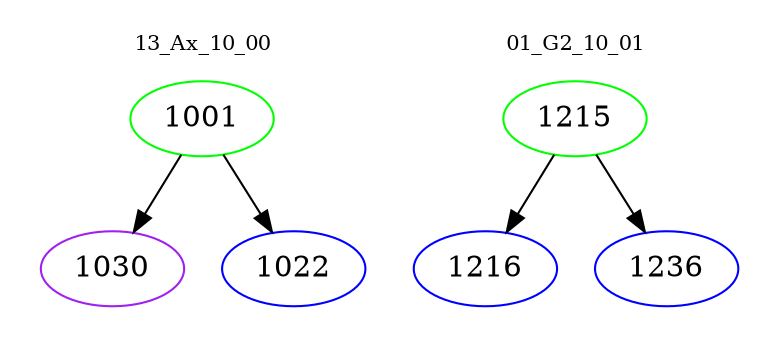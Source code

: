 digraph{
subgraph cluster_0 {
color = white
label = "13_Ax_10_00";
fontsize=10;
T0_1001 [label="1001", color="green"]
T0_1001 -> T0_1030 [color="black"]
T0_1030 [label="1030", color="purple"]
T0_1001 -> T0_1022 [color="black"]
T0_1022 [label="1022", color="blue"]
}
subgraph cluster_1 {
color = white
label = "01_G2_10_01";
fontsize=10;
T1_1215 [label="1215", color="green"]
T1_1215 -> T1_1216 [color="black"]
T1_1216 [label="1216", color="blue"]
T1_1215 -> T1_1236 [color="black"]
T1_1236 [label="1236", color="blue"]
}
}
